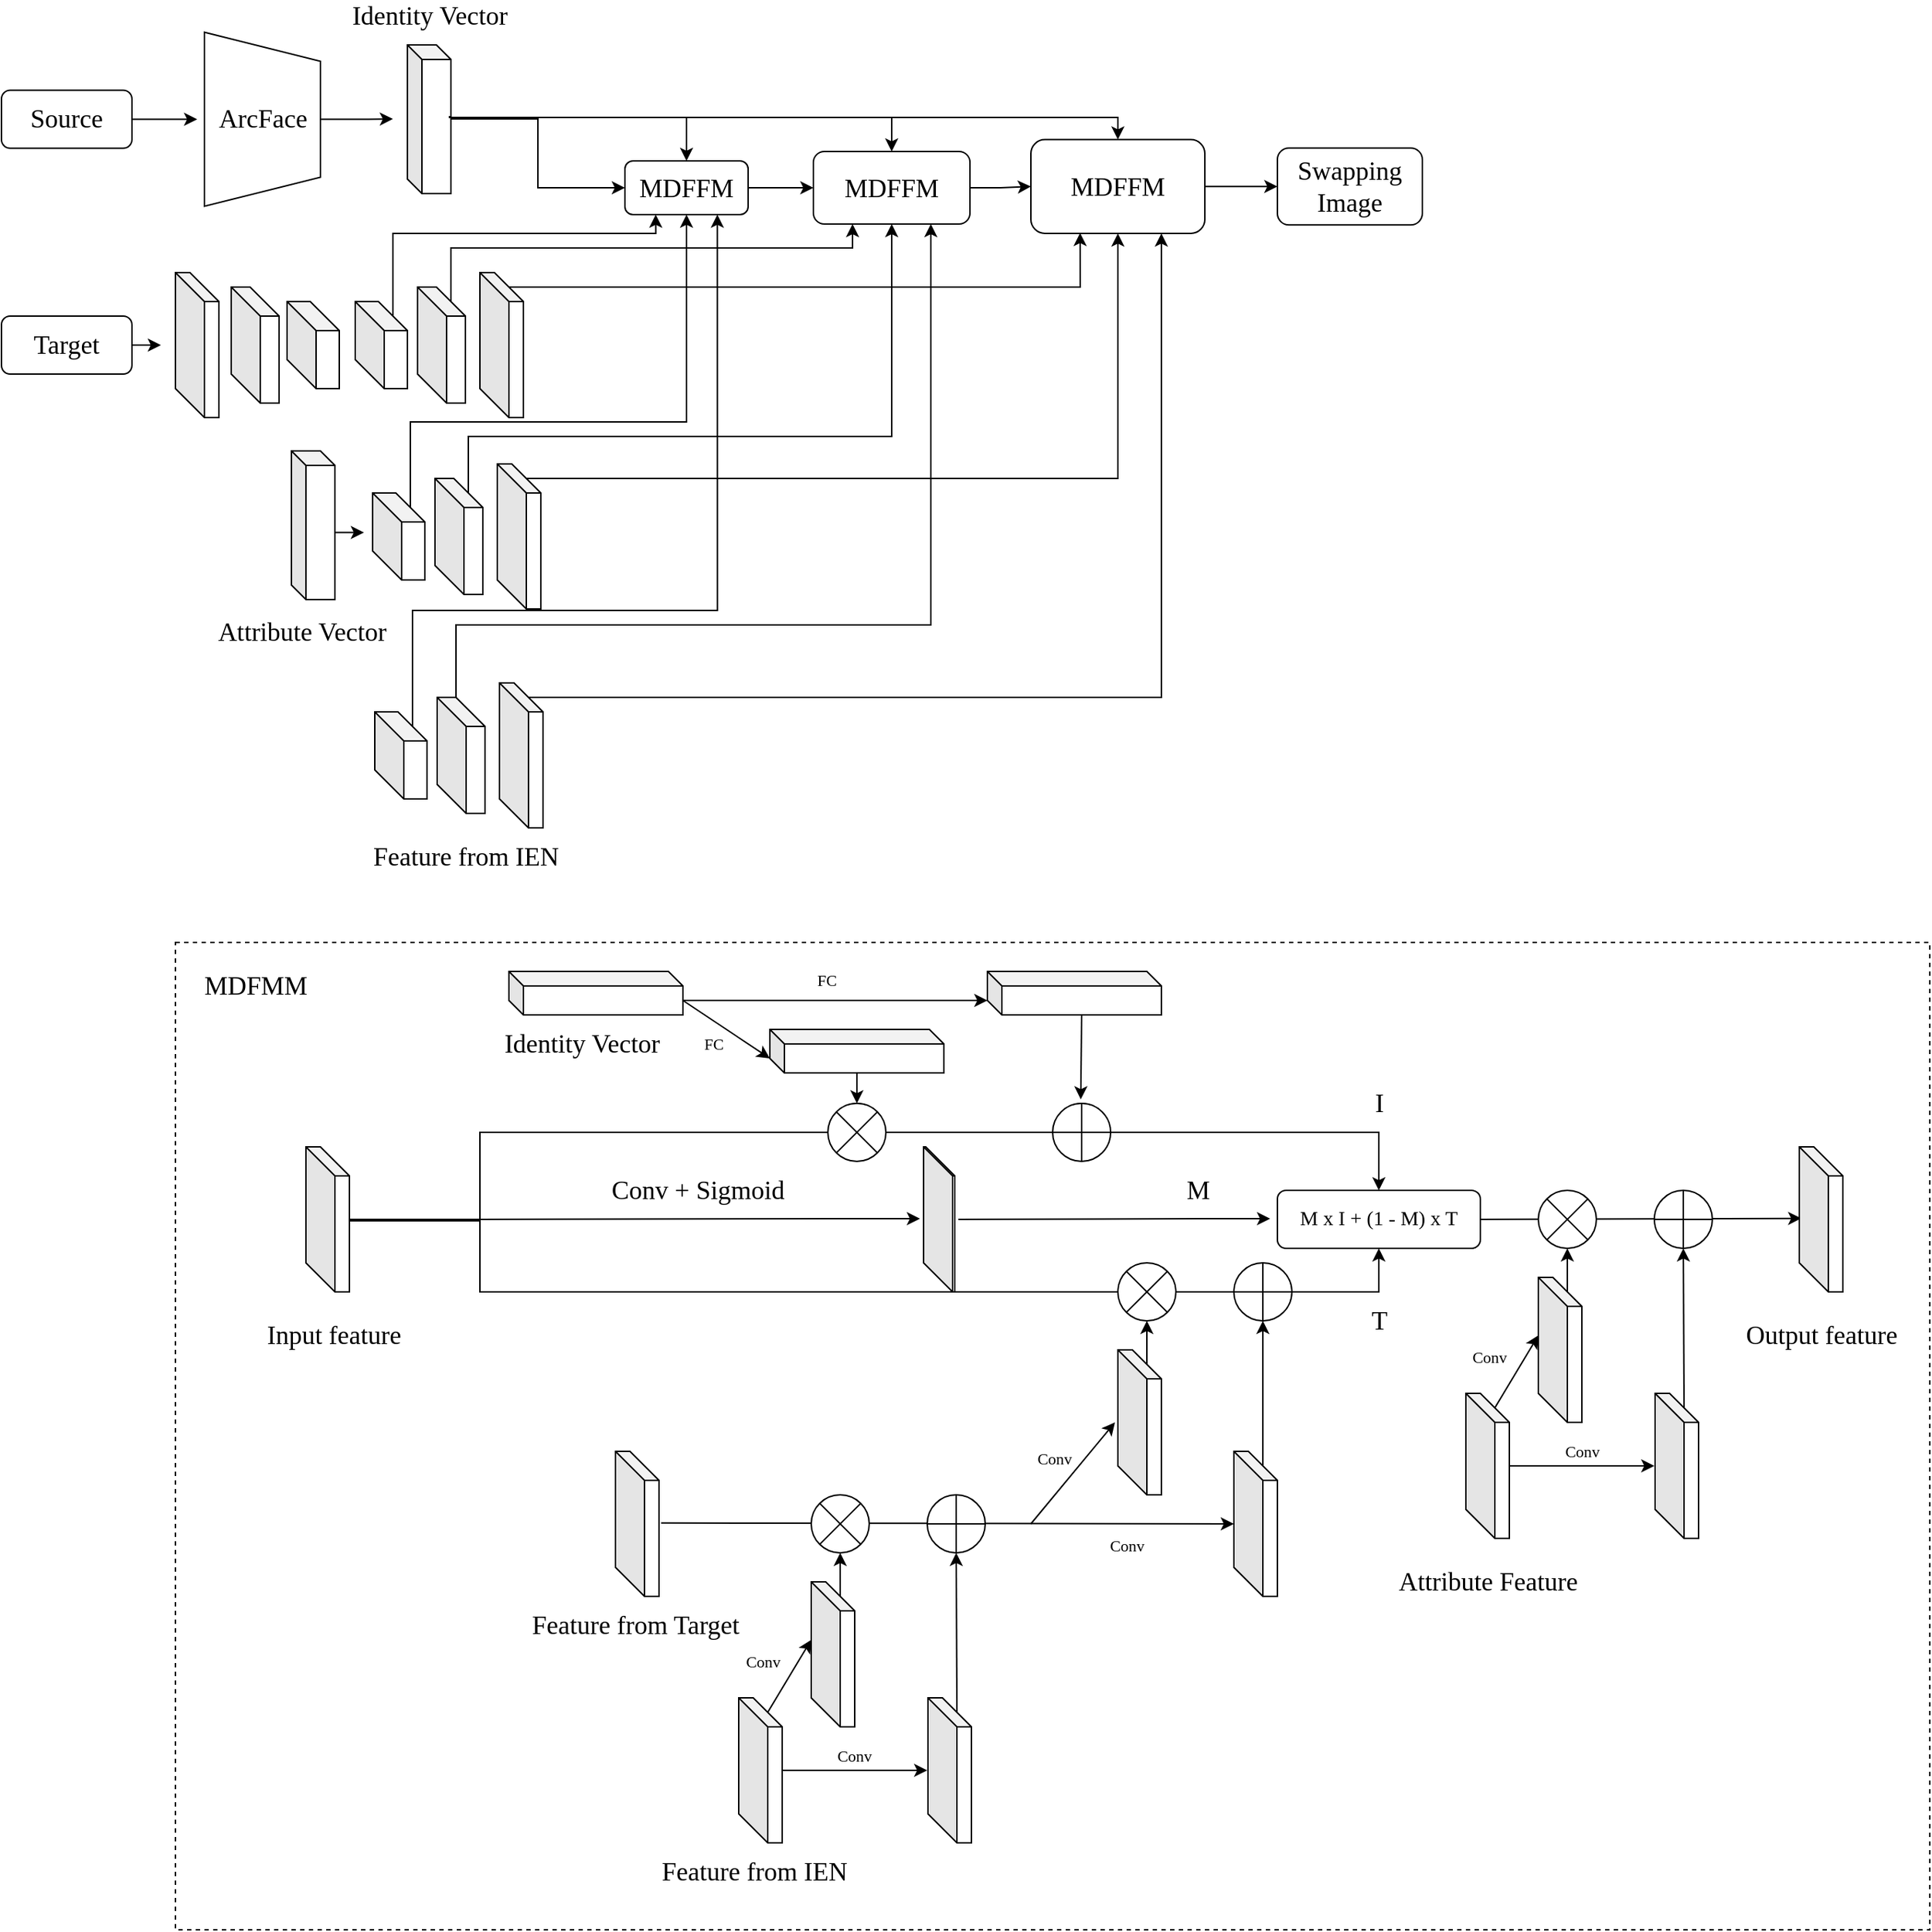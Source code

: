 <mxfile version="14.8.0" type="github">
  <diagram id="diRu2HCSwEDi5vCVLPYC" name="Page-1">
    <mxGraphModel dx="2163" dy="1288" grid="1" gridSize="10" guides="1" tooltips="1" connect="1" arrows="1" fold="1" page="1" pageScale="1" pageWidth="827" pageHeight="1169" math="0" shadow="0">
      <root>
        <mxCell id="0" />
        <mxCell id="1" parent="0" />
        <mxCell id="SDwkRg94ncnZj0nEMJ3i-3" value="" style="rounded=0;whiteSpace=wrap;html=1;align=left;dashed=1;" vertex="1" parent="1">
          <mxGeometry x="290" y="809" width="1210" height="681" as="geometry" />
        </mxCell>
        <mxCell id="r4oQAWAfBS_EO5X1v5Ay-10" style="edgeStyle=orthogonalEdgeStyle;rounded=0;orthogonalLoop=1;jettySize=auto;html=1;exitX=1;exitY=0.5;exitDx=0;exitDy=0;" parent="1" source="r4oQAWAfBS_EO5X1v5Ay-2" target="r4oQAWAfBS_EO5X1v5Ay-9" edge="1">
          <mxGeometry relative="1" as="geometry" />
        </mxCell>
        <mxCell id="r4oQAWAfBS_EO5X1v5Ay-2" value="&lt;font face=&quot;Comic Sans MS&quot; style=&quot;font-size: 18px&quot;&gt;Source&lt;/font&gt;" style="rounded=1;whiteSpace=wrap;html=1;" parent="1" vertex="1">
          <mxGeometry x="170" y="221.25" width="90" height="40" as="geometry" />
        </mxCell>
        <mxCell id="r4oQAWAfBS_EO5X1v5Ay-24" style="edgeStyle=orthogonalEdgeStyle;rounded=0;orthogonalLoop=1;jettySize=auto;html=1;exitX=1;exitY=0.5;exitDx=0;exitDy=0;" parent="1" source="r4oQAWAfBS_EO5X1v5Ay-3" edge="1">
          <mxGeometry relative="1" as="geometry">
            <mxPoint x="280" y="397" as="targetPoint" />
          </mxGeometry>
        </mxCell>
        <mxCell id="r4oQAWAfBS_EO5X1v5Ay-3" value="&lt;font face=&quot;Comic Sans MS&quot; style=&quot;font-size: 18px&quot;&gt;Target&lt;/font&gt;" style="rounded=1;whiteSpace=wrap;html=1;" parent="1" vertex="1">
          <mxGeometry x="170" y="377" width="90" height="40" as="geometry" />
        </mxCell>
        <mxCell id="r4oQAWAfBS_EO5X1v5Ay-15" style="edgeStyle=orthogonalEdgeStyle;rounded=0;orthogonalLoop=1;jettySize=auto;html=1;exitX=0.5;exitY=0;exitDx=0;exitDy=0;" parent="1" source="r4oQAWAfBS_EO5X1v5Ay-8" edge="1">
          <mxGeometry relative="1" as="geometry">
            <mxPoint x="440" y="241" as="targetPoint" />
          </mxGeometry>
        </mxCell>
        <mxCell id="r4oQAWAfBS_EO5X1v5Ay-8" value="" style="shape=trapezoid;perimeter=trapezoidPerimeter;whiteSpace=wrap;html=1;fixedSize=1;rotation=90;" parent="1" vertex="1">
          <mxGeometry x="290" y="201.25" width="120" height="80" as="geometry" />
        </mxCell>
        <mxCell id="r4oQAWAfBS_EO5X1v5Ay-9" value="&lt;font style=&quot;font-size: 18px&quot; face=&quot;Comic Sans MS&quot;&gt;ArcFace&lt;/font&gt;" style="text;html=1;resizable=0;autosize=1;align=center;verticalAlign=middle;points=[];fillColor=none;strokeColor=none;rounded=0;" parent="1" vertex="1">
          <mxGeometry x="305" y="231.25" width="90" height="20" as="geometry" />
        </mxCell>
        <mxCell id="r4oQAWAfBS_EO5X1v5Ay-11" value="" style="shape=cube;whiteSpace=wrap;html=1;boundedLbl=1;backgroundOutline=1;darkOpacity=0.05;darkOpacity2=0.1;size=10;" parent="1" vertex="1">
          <mxGeometry x="450" y="190" width="30" height="102.5" as="geometry" />
        </mxCell>
        <mxCell id="r4oQAWAfBS_EO5X1v5Ay-16" value="&lt;font style=&quot;font-size: 18px&quot; face=&quot;Comic Sans MS&quot;&gt;Identity Vector&lt;/font&gt;" style="text;html=1;resizable=0;autosize=1;align=center;verticalAlign=middle;points=[];fillColor=none;strokeColor=none;rounded=0;" parent="1" vertex="1">
          <mxGeometry x="390" y="160" width="150" height="20" as="geometry" />
        </mxCell>
        <mxCell id="r4oQAWAfBS_EO5X1v5Ay-17" value="" style="shape=cube;whiteSpace=wrap;html=1;boundedLbl=1;backgroundOutline=1;darkOpacity=0.05;darkOpacity2=0.1;" parent="1" vertex="1">
          <mxGeometry x="290" y="347" width="30" height="100" as="geometry" />
        </mxCell>
        <mxCell id="r4oQAWAfBS_EO5X1v5Ay-19" value="" style="shape=cube;whiteSpace=wrap;html=1;boundedLbl=1;backgroundOutline=1;darkOpacity=0.05;darkOpacity2=0.1;" parent="1" vertex="1">
          <mxGeometry x="328.5" y="357" width="33" height="80" as="geometry" />
        </mxCell>
        <mxCell id="r4oQAWAfBS_EO5X1v5Ay-20" value="" style="shape=cube;whiteSpace=wrap;html=1;boundedLbl=1;backgroundOutline=1;darkOpacity=0.05;darkOpacity2=0.1;" parent="1" vertex="1">
          <mxGeometry x="367" y="367" width="36" height="60" as="geometry" />
        </mxCell>
        <mxCell id="r4oQAWAfBS_EO5X1v5Ay-65" style="edgeStyle=orthogonalEdgeStyle;rounded=0;orthogonalLoop=1;jettySize=auto;html=1;exitX=0;exitY=0;exitDx=20;exitDy=10;exitPerimeter=0;entryX=0.283;entryY=0.995;entryDx=0;entryDy=0;entryPerimeter=0;" parent="1" source="r4oQAWAfBS_EO5X1v5Ay-21" target="r4oQAWAfBS_EO5X1v5Ay-58" edge="1">
          <mxGeometry relative="1" as="geometry" />
        </mxCell>
        <mxCell id="r4oQAWAfBS_EO5X1v5Ay-21" value="" style="shape=cube;whiteSpace=wrap;html=1;boundedLbl=1;backgroundOutline=1;darkOpacity=0.05;darkOpacity2=0.1;" parent="1" vertex="1">
          <mxGeometry x="500" y="347" width="30" height="100" as="geometry" />
        </mxCell>
        <mxCell id="r4oQAWAfBS_EO5X1v5Ay-54" style="edgeStyle=orthogonalEdgeStyle;rounded=0;orthogonalLoop=1;jettySize=auto;html=1;exitX=0;exitY=0;exitDx=23;exitDy=10;exitPerimeter=0;entryX=0.25;entryY=1;entryDx=0;entryDy=0;" parent="1" source="r4oQAWAfBS_EO5X1v5Ay-22" target="r4oQAWAfBS_EO5X1v5Ay-52" edge="1">
          <mxGeometry relative="1" as="geometry">
            <Array as="points">
              <mxPoint x="480" y="330" />
              <mxPoint x="757" y="330" />
            </Array>
          </mxGeometry>
        </mxCell>
        <mxCell id="r4oQAWAfBS_EO5X1v5Ay-22" value="" style="shape=cube;whiteSpace=wrap;html=1;boundedLbl=1;backgroundOutline=1;darkOpacity=0.05;darkOpacity2=0.1;" parent="1" vertex="1">
          <mxGeometry x="457" y="357" width="33" height="80" as="geometry" />
        </mxCell>
        <mxCell id="r4oQAWAfBS_EO5X1v5Ay-49" style="edgeStyle=orthogonalEdgeStyle;rounded=0;orthogonalLoop=1;jettySize=auto;html=1;exitX=0;exitY=0;exitDx=26;exitDy=10;exitPerimeter=0;entryX=0.25;entryY=1;entryDx=0;entryDy=0;" parent="1" source="r4oQAWAfBS_EO5X1v5Ay-23" target="r4oQAWAfBS_EO5X1v5Ay-39" edge="1">
          <mxGeometry relative="1" as="geometry">
            <Array as="points">
              <mxPoint x="440" y="320" />
              <mxPoint x="621" y="320" />
            </Array>
          </mxGeometry>
        </mxCell>
        <mxCell id="r4oQAWAfBS_EO5X1v5Ay-23" value="" style="shape=cube;whiteSpace=wrap;html=1;boundedLbl=1;backgroundOutline=1;darkOpacity=0.05;darkOpacity2=0.1;" parent="1" vertex="1">
          <mxGeometry x="414" y="367" width="36" height="60" as="geometry" />
        </mxCell>
        <mxCell id="r4oQAWAfBS_EO5X1v5Ay-33" style="edgeStyle=orthogonalEdgeStyle;rounded=0;orthogonalLoop=1;jettySize=auto;html=1;exitX=0;exitY=0;exitDx=30;exitDy=56.25;exitPerimeter=0;" parent="1" source="r4oQAWAfBS_EO5X1v5Ay-25" edge="1">
          <mxGeometry relative="1" as="geometry">
            <mxPoint x="420" y="526" as="targetPoint" />
          </mxGeometry>
        </mxCell>
        <mxCell id="r4oQAWAfBS_EO5X1v5Ay-25" value="" style="shape=cube;whiteSpace=wrap;html=1;boundedLbl=1;backgroundOutline=1;darkOpacity=0.05;darkOpacity2=0.1;size=10;" parent="1" vertex="1">
          <mxGeometry x="370" y="470" width="30" height="102.5" as="geometry" />
        </mxCell>
        <mxCell id="r4oQAWAfBS_EO5X1v5Ay-26" value="&lt;font style=&quot;font-size: 18px&quot; face=&quot;Comic Sans MS&quot;&gt;Attribute Vector&lt;/font&gt;" style="text;html=1;resizable=0;autosize=1;align=center;verticalAlign=middle;points=[];fillColor=none;strokeColor=none;rounded=0;" parent="1" vertex="1">
          <mxGeometry x="297" y="585" width="160" height="20" as="geometry" />
        </mxCell>
        <mxCell id="r4oQAWAfBS_EO5X1v5Ay-64" style="edgeStyle=orthogonalEdgeStyle;rounded=0;orthogonalLoop=1;jettySize=auto;html=1;exitX=0;exitY=0;exitDx=20;exitDy=10;exitPerimeter=0;" parent="1" source="r4oQAWAfBS_EO5X1v5Ay-27" target="r4oQAWAfBS_EO5X1v5Ay-58" edge="1">
          <mxGeometry relative="1" as="geometry" />
        </mxCell>
        <mxCell id="r4oQAWAfBS_EO5X1v5Ay-27" value="" style="shape=cube;whiteSpace=wrap;html=1;boundedLbl=1;backgroundOutline=1;darkOpacity=0.05;darkOpacity2=0.1;" parent="1" vertex="1">
          <mxGeometry x="512" y="479" width="30" height="100" as="geometry" />
        </mxCell>
        <mxCell id="r4oQAWAfBS_EO5X1v5Ay-55" style="edgeStyle=orthogonalEdgeStyle;rounded=0;orthogonalLoop=1;jettySize=auto;html=1;exitX=0;exitY=0;exitDx=23;exitDy=10;exitPerimeter=0;entryX=0.5;entryY=1;entryDx=0;entryDy=0;" parent="1" source="r4oQAWAfBS_EO5X1v5Ay-28" target="r4oQAWAfBS_EO5X1v5Ay-52" edge="1">
          <mxGeometry relative="1" as="geometry">
            <Array as="points">
              <mxPoint x="492" y="460" />
              <mxPoint x="784" y="460" />
            </Array>
          </mxGeometry>
        </mxCell>
        <mxCell id="r4oQAWAfBS_EO5X1v5Ay-28" value="" style="shape=cube;whiteSpace=wrap;html=1;boundedLbl=1;backgroundOutline=1;darkOpacity=0.05;darkOpacity2=0.1;" parent="1" vertex="1">
          <mxGeometry x="469" y="489" width="33" height="80" as="geometry" />
        </mxCell>
        <mxCell id="r4oQAWAfBS_EO5X1v5Ay-48" style="edgeStyle=orthogonalEdgeStyle;rounded=0;orthogonalLoop=1;jettySize=auto;html=1;exitX=0;exitY=0;exitDx=26;exitDy=10;exitPerimeter=0;entryX=0.5;entryY=1;entryDx=0;entryDy=0;" parent="1" source="r4oQAWAfBS_EO5X1v5Ay-29" target="r4oQAWAfBS_EO5X1v5Ay-39" edge="1">
          <mxGeometry relative="1" as="geometry">
            <Array as="points">
              <mxPoint x="452" y="450" />
              <mxPoint x="643" y="450" />
            </Array>
          </mxGeometry>
        </mxCell>
        <mxCell id="r4oQAWAfBS_EO5X1v5Ay-29" value="" style="shape=cube;whiteSpace=wrap;html=1;boundedLbl=1;backgroundOutline=1;darkOpacity=0.05;darkOpacity2=0.1;" parent="1" vertex="1">
          <mxGeometry x="426" y="499" width="36" height="60" as="geometry" />
        </mxCell>
        <mxCell id="r4oQAWAfBS_EO5X1v5Ay-63" style="edgeStyle=orthogonalEdgeStyle;rounded=0;orthogonalLoop=1;jettySize=auto;html=1;exitX=0;exitY=0;exitDx=20;exitDy=10;exitPerimeter=0;entryX=0.75;entryY=1;entryDx=0;entryDy=0;" parent="1" source="r4oQAWAfBS_EO5X1v5Ay-35" target="r4oQAWAfBS_EO5X1v5Ay-58" edge="1">
          <mxGeometry relative="1" as="geometry" />
        </mxCell>
        <mxCell id="r4oQAWAfBS_EO5X1v5Ay-35" value="" style="shape=cube;whiteSpace=wrap;html=1;boundedLbl=1;backgroundOutline=1;darkOpacity=0.05;darkOpacity2=0.1;" parent="1" vertex="1">
          <mxGeometry x="513.5" y="630" width="30" height="100" as="geometry" />
        </mxCell>
        <mxCell id="r4oQAWAfBS_EO5X1v5Ay-56" style="edgeStyle=orthogonalEdgeStyle;rounded=0;orthogonalLoop=1;jettySize=auto;html=1;exitX=0;exitY=0;exitDx=13;exitDy=0;exitPerimeter=0;entryX=0.75;entryY=1;entryDx=0;entryDy=0;" parent="1" source="r4oQAWAfBS_EO5X1v5Ay-36" target="r4oQAWAfBS_EO5X1v5Ay-52" edge="1">
          <mxGeometry relative="1" as="geometry">
            <Array as="points">
              <mxPoint x="484" y="590" />
              <mxPoint x="811" y="590" />
            </Array>
          </mxGeometry>
        </mxCell>
        <mxCell id="r4oQAWAfBS_EO5X1v5Ay-36" value="" style="shape=cube;whiteSpace=wrap;html=1;boundedLbl=1;backgroundOutline=1;darkOpacity=0.05;darkOpacity2=0.1;" parent="1" vertex="1">
          <mxGeometry x="470.5" y="640" width="33" height="80" as="geometry" />
        </mxCell>
        <mxCell id="r4oQAWAfBS_EO5X1v5Ay-47" style="edgeStyle=orthogonalEdgeStyle;rounded=0;orthogonalLoop=1;jettySize=auto;html=1;exitX=0;exitY=0;exitDx=26;exitDy=10;exitPerimeter=0;entryX=0.75;entryY=1;entryDx=0;entryDy=0;" parent="1" source="r4oQAWAfBS_EO5X1v5Ay-37" target="r4oQAWAfBS_EO5X1v5Ay-39" edge="1">
          <mxGeometry relative="1" as="geometry">
            <Array as="points">
              <mxPoint x="454" y="580" />
              <mxPoint x="664" y="580" />
            </Array>
          </mxGeometry>
        </mxCell>
        <mxCell id="r4oQAWAfBS_EO5X1v5Ay-37" value="" style="shape=cube;whiteSpace=wrap;html=1;boundedLbl=1;backgroundOutline=1;darkOpacity=0.05;darkOpacity2=0.1;" parent="1" vertex="1">
          <mxGeometry x="427.5" y="650" width="36" height="60" as="geometry" />
        </mxCell>
        <mxCell id="r4oQAWAfBS_EO5X1v5Ay-38" value="&lt;font style=&quot;font-size: 18px&quot; face=&quot;Comic Sans MS&quot;&gt;Feature from IEN&lt;/font&gt;" style="text;html=1;resizable=0;autosize=1;align=center;verticalAlign=middle;points=[];fillColor=none;strokeColor=none;rounded=0;" parent="1" vertex="1">
          <mxGeometry x="405" y="740" width="170" height="20" as="geometry" />
        </mxCell>
        <mxCell id="r4oQAWAfBS_EO5X1v5Ay-53" style="edgeStyle=orthogonalEdgeStyle;rounded=0;orthogonalLoop=1;jettySize=auto;html=1;exitX=1;exitY=0.5;exitDx=0;exitDy=0;entryX=0;entryY=0.5;entryDx=0;entryDy=0;" parent="1" source="r4oQAWAfBS_EO5X1v5Ay-39" target="r4oQAWAfBS_EO5X1v5Ay-52" edge="1">
          <mxGeometry relative="1" as="geometry" />
        </mxCell>
        <mxCell id="r4oQAWAfBS_EO5X1v5Ay-39" value="&lt;font style=&quot;font-size: 18px&quot; face=&quot;Comic Sans MS&quot;&gt;MDFFM&lt;/font&gt;" style="rounded=1;whiteSpace=wrap;html=1;" parent="1" vertex="1">
          <mxGeometry x="600" y="270" width="85" height="37" as="geometry" />
        </mxCell>
        <mxCell id="r4oQAWAfBS_EO5X1v5Ay-51" style="edgeStyle=orthogonalEdgeStyle;rounded=0;orthogonalLoop=1;jettySize=auto;html=1;exitX=0;exitY=0;exitDx=30;exitDy=56.25;exitPerimeter=0;entryX=0;entryY=0.5;entryDx=0;entryDy=0;" parent="1" source="r4oQAWAfBS_EO5X1v5Ay-11" target="r4oQAWAfBS_EO5X1v5Ay-39" edge="1">
          <mxGeometry relative="1" as="geometry">
            <mxPoint x="480" y="265" as="sourcePoint" />
            <mxPoint x="642.5" y="280" as="targetPoint" />
            <Array as="points">
              <mxPoint x="480" y="241" />
              <mxPoint x="540" y="241" />
              <mxPoint x="540" y="289" />
            </Array>
          </mxGeometry>
        </mxCell>
        <mxCell id="r4oQAWAfBS_EO5X1v5Ay-60" style="edgeStyle=orthogonalEdgeStyle;rounded=0;orthogonalLoop=1;jettySize=auto;html=1;exitX=1;exitY=0.5;exitDx=0;exitDy=0;entryX=0;entryY=0.5;entryDx=0;entryDy=0;" parent="1" source="r4oQAWAfBS_EO5X1v5Ay-52" target="r4oQAWAfBS_EO5X1v5Ay-58" edge="1">
          <mxGeometry relative="1" as="geometry" />
        </mxCell>
        <mxCell id="r4oQAWAfBS_EO5X1v5Ay-52" value="&lt;font style=&quot;font-size: 18px&quot; face=&quot;Comic Sans MS&quot;&gt;MDFFM&lt;/font&gt;" style="rounded=1;whiteSpace=wrap;html=1;" parent="1" vertex="1">
          <mxGeometry x="730" y="263.5" width="108" height="50" as="geometry" />
        </mxCell>
        <mxCell id="r4oQAWAfBS_EO5X1v5Ay-57" style="edgeStyle=orthogonalEdgeStyle;rounded=0;orthogonalLoop=1;jettySize=auto;html=1;entryX=0.5;entryY=0;entryDx=0;entryDy=0;" parent="1" target="r4oQAWAfBS_EO5X1v5Ay-52" edge="1">
          <mxGeometry relative="1" as="geometry">
            <mxPoint x="480" y="240" as="sourcePoint" />
            <mxPoint x="690.5" y="218.75" as="targetPoint" />
            <Array as="points">
              <mxPoint x="784" y="240" />
            </Array>
          </mxGeometry>
        </mxCell>
        <mxCell id="r4oQAWAfBS_EO5X1v5Ay-70" style="edgeStyle=orthogonalEdgeStyle;rounded=0;orthogonalLoop=1;jettySize=auto;html=1;exitX=1;exitY=0.5;exitDx=0;exitDy=0;entryX=0;entryY=0.5;entryDx=0;entryDy=0;" parent="1" source="r4oQAWAfBS_EO5X1v5Ay-58" target="r4oQAWAfBS_EO5X1v5Ay-67" edge="1">
          <mxGeometry relative="1" as="geometry" />
        </mxCell>
        <mxCell id="r4oQAWAfBS_EO5X1v5Ay-58" value="&lt;font style=&quot;font-size: 18px&quot; face=&quot;Comic Sans MS&quot;&gt;MDFFM&lt;/font&gt;" style="rounded=1;whiteSpace=wrap;html=1;" parent="1" vertex="1">
          <mxGeometry x="880" y="255.25" width="120" height="64.75" as="geometry" />
        </mxCell>
        <mxCell id="r4oQAWAfBS_EO5X1v5Ay-59" style="edgeStyle=orthogonalEdgeStyle;rounded=0;orthogonalLoop=1;jettySize=auto;html=1;entryX=0.5;entryY=0;entryDx=0;entryDy=0;exitX=0.967;exitY=0.478;exitDx=0;exitDy=0;exitPerimeter=0;" parent="1" source="r4oQAWAfBS_EO5X1v5Ay-11" target="r4oQAWAfBS_EO5X1v5Ay-58" edge="1">
          <mxGeometry relative="1" as="geometry">
            <mxPoint x="480" y="250" as="sourcePoint" />
            <mxPoint x="794" y="240" as="targetPoint" />
            <Array as="points">
              <mxPoint x="479" y="240" />
              <mxPoint x="940" y="240" />
            </Array>
          </mxGeometry>
        </mxCell>
        <mxCell id="r4oQAWAfBS_EO5X1v5Ay-62" style="edgeStyle=orthogonalEdgeStyle;rounded=0;orthogonalLoop=1;jettySize=auto;html=1;entryX=0.5;entryY=0;entryDx=0;entryDy=0;" parent="1" target="r4oQAWAfBS_EO5X1v5Ay-39" edge="1">
          <mxGeometry relative="1" as="geometry">
            <mxPoint x="480" y="240" as="sourcePoint" />
            <mxPoint x="610" y="298.5" as="targetPoint" />
            <Array as="points">
              <mxPoint x="643" y="240" />
            </Array>
          </mxGeometry>
        </mxCell>
        <mxCell id="r4oQAWAfBS_EO5X1v5Ay-67" value="&lt;font face=&quot;Comic Sans MS&quot; style=&quot;font-size: 18px&quot;&gt;Swapping Image&lt;/font&gt;" style="rounded=1;whiteSpace=wrap;html=1;" parent="1" vertex="1">
          <mxGeometry x="1050" y="261.12" width="100" height="53" as="geometry" />
        </mxCell>
        <mxCell id="Ovq9rvj37aN0vvkYCeVm-4" style="rounded=0;orthogonalLoop=1;jettySize=auto;html=1;exitX=0;exitY=0;exitDx=120;exitDy=20;exitPerimeter=0;entryX=0;entryY=0;entryDx=0;entryDy=20;entryPerimeter=0;" parent="1" source="Ovq9rvj37aN0vvkYCeVm-1" target="Ovq9rvj37aN0vvkYCeVm-2" edge="1">
          <mxGeometry relative="1" as="geometry" />
        </mxCell>
        <mxCell id="Ovq9rvj37aN0vvkYCeVm-7" style="edgeStyle=none;rounded=0;orthogonalLoop=1;jettySize=auto;html=1;exitX=0;exitY=0;exitDx=120.0;exitDy=20;exitPerimeter=0;entryX=0;entryY=0;entryDx=0;entryDy=20.0;entryPerimeter=0;" parent="1" source="Ovq9rvj37aN0vvkYCeVm-1" target="Ovq9rvj37aN0vvkYCeVm-6" edge="1">
          <mxGeometry relative="1" as="geometry" />
        </mxCell>
        <mxCell id="Ovq9rvj37aN0vvkYCeVm-10" value="&lt;font face=&quot;Comic Sans MS&quot;&gt;FC&lt;/font&gt;" style="edgeLabel;html=1;align=center;verticalAlign=middle;resizable=0;points=[];" parent="Ovq9rvj37aN0vvkYCeVm-7" vertex="1" connectable="0">
          <mxGeometry x="0.044" y="6" relative="1" as="geometry">
            <mxPoint x="-14" y="14" as="offset" />
          </mxGeometry>
        </mxCell>
        <mxCell id="Ovq9rvj37aN0vvkYCeVm-1" value="" style="shape=cube;whiteSpace=wrap;html=1;boundedLbl=1;backgroundOutline=1;darkOpacity=0.05;darkOpacity2=0.1;size=10;" parent="1" vertex="1">
          <mxGeometry x="520" y="829" width="120" height="30" as="geometry" />
        </mxCell>
        <mxCell id="Ovq9rvj37aN0vvkYCeVm-36" style="edgeStyle=none;rounded=0;orthogonalLoop=1;jettySize=auto;html=1;exitX=0;exitY=0;exitDx=65;exitDy=30;exitPerimeter=0;entryX=0.485;entryY=-0.069;entryDx=0;entryDy=0;entryPerimeter=0;" parent="1" source="Ovq9rvj37aN0vvkYCeVm-2" target="Ovq9rvj37aN0vvkYCeVm-32" edge="1">
          <mxGeometry relative="1" as="geometry">
            <mxPoint x="914.857" y="910" as="targetPoint" />
          </mxGeometry>
        </mxCell>
        <mxCell id="Ovq9rvj37aN0vvkYCeVm-2" value="" style="shape=cube;whiteSpace=wrap;html=1;boundedLbl=1;backgroundOutline=1;darkOpacity=0.05;darkOpacity2=0.1;size=10;" parent="1" vertex="1">
          <mxGeometry x="850" y="829" width="120" height="30" as="geometry" />
        </mxCell>
        <mxCell id="Ovq9rvj37aN0vvkYCeVm-3" value="&lt;font style=&quot;font-size: 18px&quot; face=&quot;Comic Sans MS&quot;&gt;Identity Vector&lt;/font&gt;" style="text;html=1;resizable=0;autosize=1;align=center;verticalAlign=middle;points=[];fillColor=none;strokeColor=none;rounded=0;" parent="1" vertex="1">
          <mxGeometry x="495" y="869" width="150" height="20" as="geometry" />
        </mxCell>
        <mxCell id="Ovq9rvj37aN0vvkYCeVm-5" value="" style="endArrow=classic;html=1;entryX=-0.067;entryY=0.5;entryDx=0;entryDy=0;entryPerimeter=0;" parent="1" target="Ovq9rvj37aN0vvkYCeVm-63" edge="1">
          <mxGeometry width="50" height="50" relative="1" as="geometry">
            <mxPoint x="880" y="1210" as="sourcePoint" />
            <mxPoint x="930" y="1160" as="targetPoint" />
          </mxGeometry>
        </mxCell>
        <mxCell id="Ovq9rvj37aN0vvkYCeVm-17" style="edgeStyle=orthogonalEdgeStyle;rounded=0;orthogonalLoop=1;jettySize=auto;html=1;exitX=0;exitY=0;exitDx=65;exitDy=30;exitPerimeter=0;entryX=0.5;entryY=0;entryDx=0;entryDy=0;" parent="1" source="Ovq9rvj37aN0vvkYCeVm-6" target="Ovq9rvj37aN0vvkYCeVm-16" edge="1">
          <mxGeometry relative="1" as="geometry" />
        </mxCell>
        <mxCell id="Ovq9rvj37aN0vvkYCeVm-6" value="" style="shape=cube;whiteSpace=wrap;html=1;boundedLbl=1;backgroundOutline=1;darkOpacity=0.05;darkOpacity2=0.1;size=10;" parent="1" vertex="1">
          <mxGeometry x="700" y="869" width="120" height="30" as="geometry" />
        </mxCell>
        <mxCell id="Ovq9rvj37aN0vvkYCeVm-11" value="&lt;font face=&quot;Comic Sans MS&quot;&gt;FC&lt;/font&gt;" style="edgeLabel;html=1;align=center;verticalAlign=middle;resizable=0;points=[];" parent="1" vertex="1" connectable="0">
          <mxGeometry x="750.003" y="839.001" as="geometry">
            <mxPoint x="-11" y="-4" as="offset" />
          </mxGeometry>
        </mxCell>
        <mxCell id="Ovq9rvj37aN0vvkYCeVm-15" style="edgeStyle=orthogonalEdgeStyle;rounded=0;orthogonalLoop=1;jettySize=auto;html=1;exitX=0;exitY=0;exitDx=30.0;exitDy=60;exitPerimeter=0;entryX=0.5;entryY=0;entryDx=0;entryDy=0;" parent="1" source="Ovq9rvj37aN0vvkYCeVm-12" target="Ovq9rvj37aN0vvkYCeVm-78" edge="1">
          <mxGeometry relative="1" as="geometry">
            <mxPoint x="1160" y="940" as="targetPoint" />
            <Array as="points">
              <mxPoint x="410" y="1000" />
              <mxPoint x="500" y="1000" />
              <mxPoint x="500" y="940" />
              <mxPoint x="1120" y="940" />
            </Array>
          </mxGeometry>
        </mxCell>
        <mxCell id="Ovq9rvj37aN0vvkYCeVm-12" value="" style="shape=cube;whiteSpace=wrap;html=1;boundedLbl=1;backgroundOutline=1;darkOpacity=0.05;darkOpacity2=0.1;" parent="1" vertex="1">
          <mxGeometry x="380" y="950" width="30" height="100" as="geometry" />
        </mxCell>
        <mxCell id="Ovq9rvj37aN0vvkYCeVm-13" value="&lt;font style=&quot;font-size: 18px&quot; face=&quot;Comic Sans MS&quot;&gt;Input feature&lt;/font&gt;" style="text;html=1;resizable=0;autosize=1;align=center;verticalAlign=middle;points=[];fillColor=none;strokeColor=none;rounded=0;" parent="1" vertex="1">
          <mxGeometry x="333.5" y="1070" width="130" height="20" as="geometry" />
        </mxCell>
        <mxCell id="Ovq9rvj37aN0vvkYCeVm-16" value="" style="shape=sumEllipse;perimeter=ellipsePerimeter;whiteSpace=wrap;html=1;backgroundOutline=1;" parent="1" vertex="1">
          <mxGeometry x="740" y="920" width="40" height="40" as="geometry" />
        </mxCell>
        <mxCell id="Ovq9rvj37aN0vvkYCeVm-19" value="&lt;font style=&quot;font-size: 18px&quot; face=&quot;Comic Sans MS&quot;&gt;Attribute Feature&lt;/font&gt;" style="text;html=1;resizable=0;autosize=1;align=center;verticalAlign=middle;points=[];fillColor=none;strokeColor=none;rounded=0;" parent="1" vertex="1">
          <mxGeometry x="1110" y="1240" width="170" height="20" as="geometry" />
        </mxCell>
        <mxCell id="Ovq9rvj37aN0vvkYCeVm-32" value="" style="shape=orEllipse;perimeter=ellipsePerimeter;whiteSpace=wrap;html=1;backgroundOutline=1;" parent="1" vertex="1">
          <mxGeometry x="895" y="920" width="40" height="40" as="geometry" />
        </mxCell>
        <mxCell id="Ovq9rvj37aN0vvkYCeVm-59" style="edgeStyle=none;rounded=0;orthogonalLoop=1;jettySize=auto;html=1;exitX=1.05;exitY=0.494;exitDx=0;exitDy=0;exitPerimeter=0;entryX=0;entryY=0.5;entryDx=0;entryDy=0;entryPerimeter=0;" parent="1" source="Ovq9rvj37aN0vvkYCeVm-45" target="Ovq9rvj37aN0vvkYCeVm-65" edge="1">
          <mxGeometry relative="1" as="geometry">
            <mxPoint x="890" y="1210" as="targetPoint" />
          </mxGeometry>
        </mxCell>
        <mxCell id="Ovq9rvj37aN0vvkYCeVm-45" value="" style="shape=cube;whiteSpace=wrap;html=1;boundedLbl=1;backgroundOutline=1;darkOpacity=0.05;darkOpacity2=0.1;" parent="1" vertex="1">
          <mxGeometry x="593.5" y="1160" width="30" height="100" as="geometry" />
        </mxCell>
        <mxCell id="Ovq9rvj37aN0vvkYCeVm-46" value="&lt;font style=&quot;font-size: 18px&quot; face=&quot;Comic Sans MS&quot;&gt;Feature from Target&lt;/font&gt;" style="text;html=1;resizable=0;autosize=1;align=center;verticalAlign=middle;points=[];fillColor=none;strokeColor=none;rounded=0;" parent="1" vertex="1">
          <mxGeometry x="512" y="1270" width="190" height="20" as="geometry" />
        </mxCell>
        <mxCell id="Ovq9rvj37aN0vvkYCeVm-47" style="edgeStyle=orthogonalEdgeStyle;rounded=0;orthogonalLoop=1;jettySize=auto;html=1;exitX=0;exitY=0;exitDx=30;exitDy=60;exitPerimeter=0;" parent="1" source="Ovq9rvj37aN0vvkYCeVm-50" edge="1">
          <mxGeometry relative="1" as="geometry">
            <mxPoint x="808.5" y="1380" as="targetPoint" />
            <Array as="points">
              <mxPoint x="708.5" y="1380" />
            </Array>
          </mxGeometry>
        </mxCell>
        <mxCell id="Ovq9rvj37aN0vvkYCeVm-48" value="&lt;font face=&quot;Comic Sans MS&quot;&gt;Conv&lt;/font&gt;" style="edgeLabel;html=1;align=center;verticalAlign=middle;resizable=0;points=[];" parent="Ovq9rvj37aN0vvkYCeVm-47" vertex="1" connectable="0">
          <mxGeometry x="0.085" y="2" relative="1" as="geometry">
            <mxPoint y="-8" as="offset" />
          </mxGeometry>
        </mxCell>
        <mxCell id="Ovq9rvj37aN0vvkYCeVm-49" style="rounded=0;orthogonalLoop=1;jettySize=auto;html=1;exitX=0;exitY=0;exitDx=20;exitDy=10;exitPerimeter=0;entryX=0;entryY=0;entryDx=0;entryDy=40;entryPerimeter=0;" parent="1" source="Ovq9rvj37aN0vvkYCeVm-50" target="Ovq9rvj37aN0vvkYCeVm-53" edge="1">
          <mxGeometry relative="1" as="geometry" />
        </mxCell>
        <mxCell id="Ovq9rvj37aN0vvkYCeVm-50" value="" style="shape=cube;whiteSpace=wrap;html=1;boundedLbl=1;backgroundOutline=1;darkOpacity=0.05;darkOpacity2=0.1;" parent="1" vertex="1">
          <mxGeometry x="678.5" y="1330" width="30" height="100" as="geometry" />
        </mxCell>
        <mxCell id="Ovq9rvj37aN0vvkYCeVm-51" value="&lt;font style=&quot;font-size: 18px&quot; face=&quot;Comic Sans MS&quot;&gt;Feature from IEN&lt;/font&gt;" style="text;html=1;resizable=0;autosize=1;align=center;verticalAlign=middle;points=[];fillColor=none;strokeColor=none;rounded=0;" parent="1" vertex="1">
          <mxGeometry x="603.5" y="1440" width="170" height="20" as="geometry" />
        </mxCell>
        <mxCell id="Ovq9rvj37aN0vvkYCeVm-52" style="edgeStyle=none;rounded=0;orthogonalLoop=1;jettySize=auto;html=1;exitX=0;exitY=0;exitDx=20;exitDy=10;exitPerimeter=0;" parent="1" source="Ovq9rvj37aN0vvkYCeVm-53" target="Ovq9rvj37aN0vvkYCeVm-57" edge="1">
          <mxGeometry relative="1" as="geometry" />
        </mxCell>
        <mxCell id="Ovq9rvj37aN0vvkYCeVm-53" value="" style="shape=cube;whiteSpace=wrap;html=1;boundedLbl=1;backgroundOutline=1;darkOpacity=0.05;darkOpacity2=0.1;" parent="1" vertex="1">
          <mxGeometry x="728.5" y="1250" width="30" height="100" as="geometry" />
        </mxCell>
        <mxCell id="Ovq9rvj37aN0vvkYCeVm-54" style="edgeStyle=none;rounded=0;orthogonalLoop=1;jettySize=auto;html=1;exitX=0;exitY=0;exitDx=20;exitDy=10;exitPerimeter=0;entryX=0.5;entryY=1;entryDx=0;entryDy=0;" parent="1" source="Ovq9rvj37aN0vvkYCeVm-55" target="Ovq9rvj37aN0vvkYCeVm-58" edge="1">
          <mxGeometry relative="1" as="geometry" />
        </mxCell>
        <mxCell id="Ovq9rvj37aN0vvkYCeVm-55" value="" style="shape=cube;whiteSpace=wrap;html=1;boundedLbl=1;backgroundOutline=1;darkOpacity=0.05;darkOpacity2=0.1;" parent="1" vertex="1">
          <mxGeometry x="809" y="1330" width="30" height="100" as="geometry" />
        </mxCell>
        <mxCell id="Ovq9rvj37aN0vvkYCeVm-56" value="&lt;font face=&quot;Comic Sans MS&quot;&gt;Conv&lt;/font&gt;" style="edgeLabel;html=1;align=center;verticalAlign=middle;resizable=0;points=[];" parent="1" vertex="1" connectable="0">
          <mxGeometry x="768.5" y="1380.0" as="geometry">
            <mxPoint x="-74" y="-75" as="offset" />
          </mxGeometry>
        </mxCell>
        <mxCell id="Ovq9rvj37aN0vvkYCeVm-57" value="" style="shape=sumEllipse;perimeter=ellipsePerimeter;whiteSpace=wrap;html=1;backgroundOutline=1;" parent="1" vertex="1">
          <mxGeometry x="728.5" y="1190" width="40" height="40" as="geometry" />
        </mxCell>
        <mxCell id="Ovq9rvj37aN0vvkYCeVm-58" value="" style="shape=orEllipse;perimeter=ellipsePerimeter;whiteSpace=wrap;html=1;backgroundOutline=1;" parent="1" vertex="1">
          <mxGeometry x="808.5" y="1190" width="40" height="40" as="geometry" />
        </mxCell>
        <mxCell id="Ovq9rvj37aN0vvkYCeVm-62" style="edgeStyle=none;rounded=0;orthogonalLoop=1;jettySize=auto;html=1;exitX=0;exitY=0;exitDx=20;exitDy=10;exitPerimeter=0;" parent="1" source="Ovq9rvj37aN0vvkYCeVm-63" edge="1">
          <mxGeometry relative="1" as="geometry">
            <mxPoint x="960" y="1070" as="targetPoint" />
          </mxGeometry>
        </mxCell>
        <mxCell id="Ovq9rvj37aN0vvkYCeVm-63" value="" style="shape=cube;whiteSpace=wrap;html=1;boundedLbl=1;backgroundOutline=1;darkOpacity=0.05;darkOpacity2=0.1;" parent="1" vertex="1">
          <mxGeometry x="940" y="1090" width="30" height="100" as="geometry" />
        </mxCell>
        <mxCell id="Ovq9rvj37aN0vvkYCeVm-64" style="edgeStyle=none;rounded=0;orthogonalLoop=1;jettySize=auto;html=1;exitX=0;exitY=0;exitDx=20;exitDy=10;exitPerimeter=0;" parent="1" source="Ovq9rvj37aN0vvkYCeVm-65" edge="1">
          <mxGeometry relative="1" as="geometry">
            <mxPoint x="1040" y="1070" as="targetPoint" />
          </mxGeometry>
        </mxCell>
        <mxCell id="Ovq9rvj37aN0vvkYCeVm-65" value="" style="shape=cube;whiteSpace=wrap;html=1;boundedLbl=1;backgroundOutline=1;darkOpacity=0.05;darkOpacity2=0.1;" parent="1" vertex="1">
          <mxGeometry x="1020" y="1160" width="30" height="100" as="geometry" />
        </mxCell>
        <mxCell id="Ovq9rvj37aN0vvkYCeVm-66" value="&lt;font face=&quot;Comic Sans MS&quot;&gt;Conv&lt;/font&gt;" style="edgeLabel;html=1;align=center;verticalAlign=middle;resizable=0;points=[];" parent="1" vertex="1" connectable="0">
          <mxGeometry x="970.0" y="1240.0" as="geometry">
            <mxPoint x="-74" y="-75" as="offset" />
          </mxGeometry>
        </mxCell>
        <mxCell id="Ovq9rvj37aN0vvkYCeVm-67" value="&lt;font face=&quot;Comic Sans MS&quot;&gt;Conv&lt;/font&gt;" style="edgeLabel;html=1;align=center;verticalAlign=middle;resizable=0;points=[];" parent="1" vertex="1" connectable="0">
          <mxGeometry x="1020.0" y="1300.0" as="geometry">
            <mxPoint x="-74" y="-75" as="offset" />
          </mxGeometry>
        </mxCell>
        <mxCell id="Ovq9rvj37aN0vvkYCeVm-68" style="edgeStyle=orthogonalEdgeStyle;rounded=0;orthogonalLoop=1;jettySize=auto;html=1;exitX=1;exitY=0.51;exitDx=0;exitDy=0;exitPerimeter=0;entryX=0.5;entryY=1;entryDx=0;entryDy=0;" parent="1" source="Ovq9rvj37aN0vvkYCeVm-12" target="Ovq9rvj37aN0vvkYCeVm-78" edge="1">
          <mxGeometry relative="1" as="geometry">
            <mxPoint x="1160" y="1050" as="targetPoint" />
            <mxPoint x="265" y="1010" as="sourcePoint" />
            <Array as="points">
              <mxPoint x="500" y="1001" />
              <mxPoint x="500" y="1050" />
              <mxPoint x="1120" y="1050" />
            </Array>
          </mxGeometry>
        </mxCell>
        <mxCell id="Ovq9rvj37aN0vvkYCeVm-69" value="" style="shape=sumEllipse;perimeter=ellipsePerimeter;whiteSpace=wrap;html=1;backgroundOutline=1;" parent="1" vertex="1">
          <mxGeometry x="940" y="1030" width="40" height="40" as="geometry" />
        </mxCell>
        <mxCell id="Ovq9rvj37aN0vvkYCeVm-70" value="" style="shape=orEllipse;perimeter=ellipsePerimeter;whiteSpace=wrap;html=1;backgroundOutline=1;" parent="1" vertex="1">
          <mxGeometry x="1020" y="1030" width="40" height="40" as="geometry" />
        </mxCell>
        <mxCell id="Ovq9rvj37aN0vvkYCeVm-71" value="" style="shape=cube;whiteSpace=wrap;html=1;boundedLbl=1;backgroundOutline=1;darkOpacity=0.05;darkOpacity2=0.1;" parent="1" vertex="1">
          <mxGeometry x="806" y="950" width="21.5" height="100" as="geometry" />
        </mxCell>
        <mxCell id="Ovq9rvj37aN0vvkYCeVm-73" value="" style="endArrow=classic;html=1;" parent="1" edge="1">
          <mxGeometry width="50" height="50" relative="1" as="geometry">
            <mxPoint x="500" y="1000" as="sourcePoint" />
            <mxPoint x="803.5" y="999.5" as="targetPoint" />
            <Array as="points">
              <mxPoint x="773.5" y="999.5" />
            </Array>
          </mxGeometry>
        </mxCell>
        <mxCell id="Ovq9rvj37aN0vvkYCeVm-76" value="" style="endArrow=classic;html=1;" parent="1" edge="1">
          <mxGeometry width="50" height="50" relative="1" as="geometry">
            <mxPoint x="830" y="1000" as="sourcePoint" />
            <mxPoint x="1045" y="999.5" as="targetPoint" />
            <Array as="points">
              <mxPoint x="1015" y="999.5" />
            </Array>
          </mxGeometry>
        </mxCell>
        <mxCell id="Ovq9rvj37aN0vvkYCeVm-83" style="edgeStyle=none;rounded=0;orthogonalLoop=1;jettySize=auto;html=1;exitX=1;exitY=0.5;exitDx=0;exitDy=0;entryX=0.044;entryY=0.493;entryDx=0;entryDy=0;entryPerimeter=0;" parent="1" source="Ovq9rvj37aN0vvkYCeVm-78" target="Ovq9rvj37aN0vvkYCeVm-82" edge="1">
          <mxGeometry relative="1" as="geometry" />
        </mxCell>
        <mxCell id="Ovq9rvj37aN0vvkYCeVm-78" value="&lt;font face=&quot;Comic Sans MS&quot; style=&quot;font-size: 14px&quot;&gt;M x I + (1 - M) x T&lt;/font&gt;" style="rounded=1;whiteSpace=wrap;html=1;" parent="1" vertex="1">
          <mxGeometry x="1050" y="980" width="140" height="40" as="geometry" />
        </mxCell>
        <mxCell id="Ovq9rvj37aN0vvkYCeVm-79" value="&lt;font style=&quot;font-size: 18px&quot; face=&quot;Comic Sans MS&quot;&gt;T&lt;/font&gt;" style="text;html=1;resizable=0;autosize=1;align=center;verticalAlign=middle;points=[];fillColor=none;strokeColor=none;rounded=0;" parent="1" vertex="1">
          <mxGeometry x="1105" y="1060" width="30" height="20" as="geometry" />
        </mxCell>
        <mxCell id="Ovq9rvj37aN0vvkYCeVm-80" value="&lt;font style=&quot;font-size: 18px&quot; face=&quot;Comic Sans MS&quot;&gt;I&lt;/font&gt;" style="text;html=1;resizable=0;autosize=1;align=center;verticalAlign=middle;points=[];fillColor=none;strokeColor=none;rounded=0;" parent="1" vertex="1">
          <mxGeometry x="1105" y="910" width="30" height="20" as="geometry" />
        </mxCell>
        <mxCell id="Ovq9rvj37aN0vvkYCeVm-81" value="&lt;font style=&quot;font-size: 18px&quot; face=&quot;Comic Sans MS&quot;&gt;M&lt;/font&gt;" style="text;html=1;resizable=0;autosize=1;align=center;verticalAlign=middle;points=[];fillColor=none;strokeColor=none;rounded=0;" parent="1" vertex="1">
          <mxGeometry x="980" y="970" width="30" height="20" as="geometry" />
        </mxCell>
        <mxCell id="Ovq9rvj37aN0vvkYCeVm-82" value="" style="shape=cube;whiteSpace=wrap;html=1;boundedLbl=1;backgroundOutline=1;darkOpacity=0.05;darkOpacity2=0.1;" parent="1" vertex="1">
          <mxGeometry x="1410" y="950" width="30" height="100" as="geometry" />
        </mxCell>
        <mxCell id="Ovq9rvj37aN0vvkYCeVm-84" value="&lt;font style=&quot;font-size: 18px&quot; face=&quot;Comic Sans MS&quot;&gt;Output feature&lt;/font&gt;" style="text;html=1;resizable=0;autosize=1;align=center;verticalAlign=middle;points=[];fillColor=none;strokeColor=none;rounded=0;" parent="1" vertex="1">
          <mxGeometry x="1350" y="1070" width="150" height="20" as="geometry" />
        </mxCell>
        <mxCell id="SDwkRg94ncnZj0nEMJ3i-4" value="&lt;font style=&quot;font-size: 18px&quot; face=&quot;Comic Sans MS&quot;&gt;MDFMM&lt;/font&gt;" style="text;html=1;resizable=0;autosize=1;align=center;verticalAlign=middle;points=[];fillColor=none;strokeColor=none;rounded=0;" vertex="1" parent="1">
          <mxGeometry x="300" y="829" width="90" height="20" as="geometry" />
        </mxCell>
        <mxCell id="SDwkRg94ncnZj0nEMJ3i-5" value="&lt;font style=&quot;font-size: 18px&quot; face=&quot;Comic Sans MS&quot;&gt;Conv + Sigmoid&lt;/font&gt;" style="text;html=1;resizable=0;autosize=1;align=center;verticalAlign=middle;points=[];fillColor=none;strokeColor=none;rounded=0;" vertex="1" parent="1">
          <mxGeometry x="580" y="970" width="140" height="20" as="geometry" />
        </mxCell>
        <mxCell id="SDwkRg94ncnZj0nEMJ3i-6" style="edgeStyle=orthogonalEdgeStyle;rounded=0;orthogonalLoop=1;jettySize=auto;html=1;exitX=0;exitY=0;exitDx=30;exitDy=60;exitPerimeter=0;" edge="1" parent="1" source="SDwkRg94ncnZj0nEMJ3i-9">
          <mxGeometry relative="1" as="geometry">
            <mxPoint x="1310" y="1170" as="targetPoint" />
            <Array as="points">
              <mxPoint x="1210" y="1170" />
            </Array>
          </mxGeometry>
        </mxCell>
        <mxCell id="SDwkRg94ncnZj0nEMJ3i-7" value="&lt;font face=&quot;Comic Sans MS&quot;&gt;Conv&lt;/font&gt;" style="edgeLabel;html=1;align=center;verticalAlign=middle;resizable=0;points=[];" vertex="1" connectable="0" parent="SDwkRg94ncnZj0nEMJ3i-6">
          <mxGeometry x="0.085" y="2" relative="1" as="geometry">
            <mxPoint y="-8" as="offset" />
          </mxGeometry>
        </mxCell>
        <mxCell id="SDwkRg94ncnZj0nEMJ3i-8" style="rounded=0;orthogonalLoop=1;jettySize=auto;html=1;exitX=0;exitY=0;exitDx=20;exitDy=10;exitPerimeter=0;entryX=0;entryY=0;entryDx=0;entryDy=40;entryPerimeter=0;" edge="1" parent="1" source="SDwkRg94ncnZj0nEMJ3i-9" target="SDwkRg94ncnZj0nEMJ3i-11">
          <mxGeometry relative="1" as="geometry" />
        </mxCell>
        <mxCell id="SDwkRg94ncnZj0nEMJ3i-9" value="" style="shape=cube;whiteSpace=wrap;html=1;boundedLbl=1;backgroundOutline=1;darkOpacity=0.05;darkOpacity2=0.1;" vertex="1" parent="1">
          <mxGeometry x="1180" y="1120" width="30" height="100" as="geometry" />
        </mxCell>
        <mxCell id="SDwkRg94ncnZj0nEMJ3i-10" style="edgeStyle=none;rounded=0;orthogonalLoop=1;jettySize=auto;html=1;exitX=0;exitY=0;exitDx=20;exitDy=10;exitPerimeter=0;" edge="1" parent="1" source="SDwkRg94ncnZj0nEMJ3i-11" target="SDwkRg94ncnZj0nEMJ3i-15">
          <mxGeometry relative="1" as="geometry" />
        </mxCell>
        <mxCell id="SDwkRg94ncnZj0nEMJ3i-11" value="" style="shape=cube;whiteSpace=wrap;html=1;boundedLbl=1;backgroundOutline=1;darkOpacity=0.05;darkOpacity2=0.1;" vertex="1" parent="1">
          <mxGeometry x="1230" y="1040" width="30" height="100" as="geometry" />
        </mxCell>
        <mxCell id="SDwkRg94ncnZj0nEMJ3i-12" style="edgeStyle=none;rounded=0;orthogonalLoop=1;jettySize=auto;html=1;exitX=0;exitY=0;exitDx=20;exitDy=10;exitPerimeter=0;entryX=0.5;entryY=1;entryDx=0;entryDy=0;" edge="1" parent="1" source="SDwkRg94ncnZj0nEMJ3i-13" target="SDwkRg94ncnZj0nEMJ3i-16">
          <mxGeometry relative="1" as="geometry" />
        </mxCell>
        <mxCell id="SDwkRg94ncnZj0nEMJ3i-13" value="" style="shape=cube;whiteSpace=wrap;html=1;boundedLbl=1;backgroundOutline=1;darkOpacity=0.05;darkOpacity2=0.1;" vertex="1" parent="1">
          <mxGeometry x="1310.5" y="1120" width="30" height="100" as="geometry" />
        </mxCell>
        <mxCell id="SDwkRg94ncnZj0nEMJ3i-14" value="&lt;font face=&quot;Comic Sans MS&quot;&gt;Conv&lt;/font&gt;" style="edgeLabel;html=1;align=center;verticalAlign=middle;resizable=0;points=[];" vertex="1" connectable="0" parent="1">
          <mxGeometry x="1270.0" y="1170.0" as="geometry">
            <mxPoint x="-74" y="-75" as="offset" />
          </mxGeometry>
        </mxCell>
        <mxCell id="SDwkRg94ncnZj0nEMJ3i-15" value="" style="shape=sumEllipse;perimeter=ellipsePerimeter;whiteSpace=wrap;html=1;backgroundOutline=1;" vertex="1" parent="1">
          <mxGeometry x="1230" y="980" width="40" height="40" as="geometry" />
        </mxCell>
        <mxCell id="SDwkRg94ncnZj0nEMJ3i-16" value="" style="shape=orEllipse;perimeter=ellipsePerimeter;whiteSpace=wrap;html=1;backgroundOutline=1;" vertex="1" parent="1">
          <mxGeometry x="1310" y="980" width="40" height="40" as="geometry" />
        </mxCell>
      </root>
    </mxGraphModel>
  </diagram>
</mxfile>
